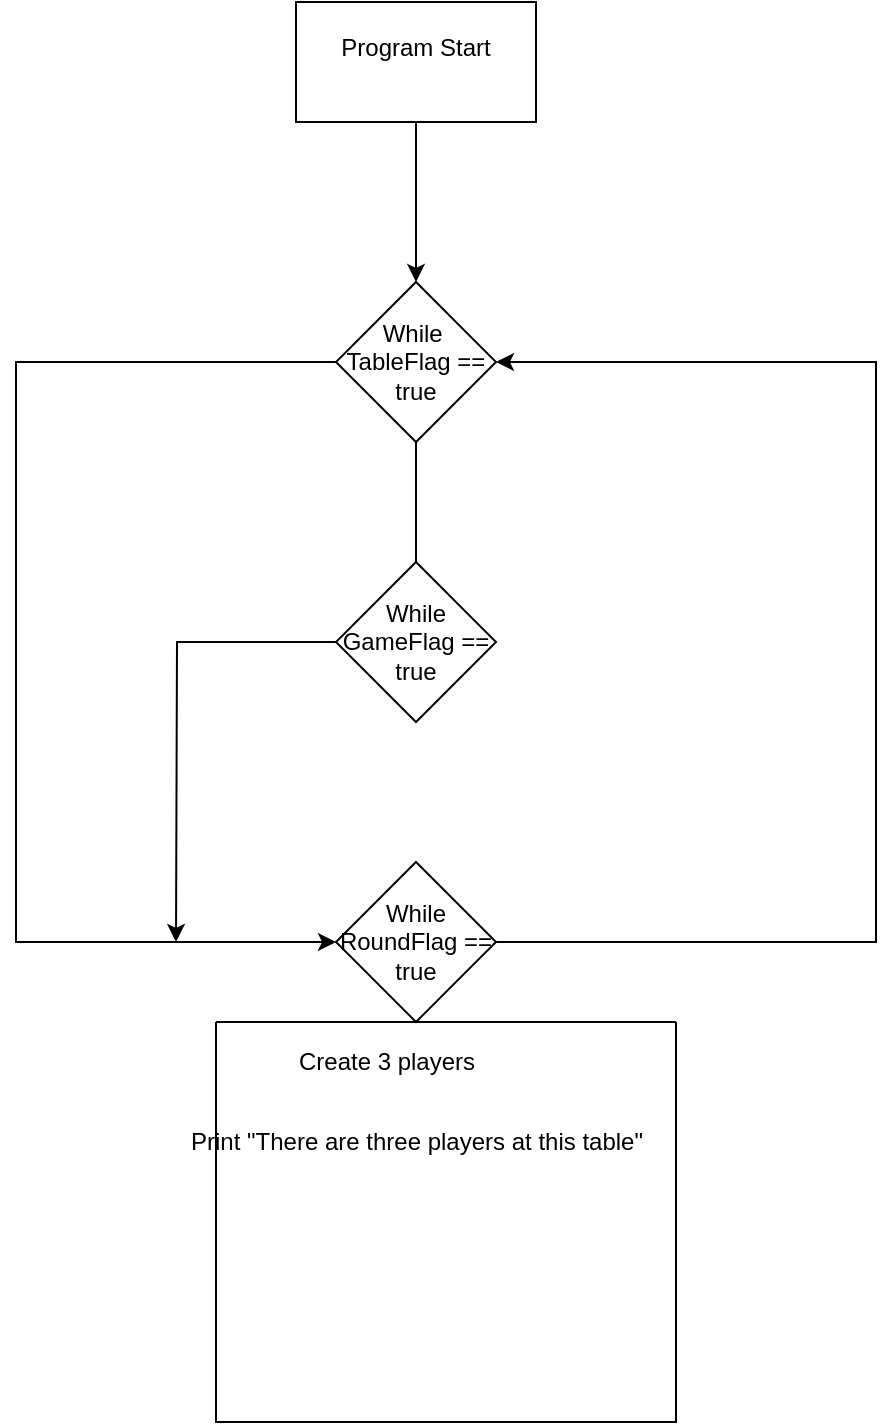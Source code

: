 <mxfile version="18.0.3" type="github">
  <diagram id="fetL5gzYO9fl1kKE9Upe" name="Page-1">
    <mxGraphModel dx="1422" dy="788" grid="1" gridSize="10" guides="1" tooltips="1" connect="1" arrows="1" fold="1" page="1" pageScale="1" pageWidth="850" pageHeight="1100" math="0" shadow="0">
      <root>
        <mxCell id="0" />
        <mxCell id="1" parent="0" />
        <mxCell id="k4AF4Bed6HhczU2TGuJx-2" style="edgeStyle=orthogonalEdgeStyle;rounded=0;orthogonalLoop=1;jettySize=auto;html=1;exitX=0.5;exitY=1;exitDx=0;exitDy=0;" edge="1" parent="1" source="k4AF4Bed6HhczU2TGuJx-1" target="k4AF4Bed6HhczU2TGuJx-3">
          <mxGeometry relative="1" as="geometry">
            <mxPoint x="350" y="390" as="targetPoint" />
          </mxGeometry>
        </mxCell>
        <mxCell id="k4AF4Bed6HhczU2TGuJx-1" value="&lt;div&gt;Program Start&lt;/div&gt;&lt;div&gt;&lt;br&gt;&lt;/div&gt;" style="rounded=0;whiteSpace=wrap;html=1;" vertex="1" parent="1">
          <mxGeometry x="290" y="210" width="120" height="60" as="geometry" />
        </mxCell>
        <mxCell id="k4AF4Bed6HhczU2TGuJx-4" style="edgeStyle=orthogonalEdgeStyle;rounded=0;orthogonalLoop=1;jettySize=auto;html=1;exitX=0.5;exitY=1;exitDx=0;exitDy=0;" edge="1" parent="1" source="k4AF4Bed6HhczU2TGuJx-3">
          <mxGeometry relative="1" as="geometry">
            <mxPoint x="350" y="520" as="targetPoint" />
          </mxGeometry>
        </mxCell>
        <mxCell id="k4AF4Bed6HhczU2TGuJx-6" style="edgeStyle=orthogonalEdgeStyle;rounded=0;orthogonalLoop=1;jettySize=auto;html=1;exitX=0;exitY=0.5;exitDx=0;exitDy=0;entryX=0;entryY=0.5;entryDx=0;entryDy=0;" edge="1" parent="1" source="k4AF4Bed6HhczU2TGuJx-3" target="k4AF4Bed6HhczU2TGuJx-7">
          <mxGeometry relative="1" as="geometry">
            <mxPoint x="250" y="630" as="targetPoint" />
            <Array as="points">
              <mxPoint x="150" y="390" />
              <mxPoint x="150" y="680" />
            </Array>
          </mxGeometry>
        </mxCell>
        <mxCell id="k4AF4Bed6HhczU2TGuJx-3" value="While&amp;nbsp; TableFlag == true" style="rhombus;whiteSpace=wrap;html=1;" vertex="1" parent="1">
          <mxGeometry x="310" y="350" width="80" height="80" as="geometry" />
        </mxCell>
        <mxCell id="k4AF4Bed6HhczU2TGuJx-10" style="edgeStyle=orthogonalEdgeStyle;rounded=0;orthogonalLoop=1;jettySize=auto;html=1;exitX=0;exitY=0.5;exitDx=0;exitDy=0;" edge="1" parent="1" source="k4AF4Bed6HhczU2TGuJx-5">
          <mxGeometry relative="1" as="geometry">
            <mxPoint x="230" y="680" as="targetPoint" />
          </mxGeometry>
        </mxCell>
        <mxCell id="k4AF4Bed6HhczU2TGuJx-5" value="While GameFlag == true" style="rhombus;whiteSpace=wrap;html=1;" vertex="1" parent="1">
          <mxGeometry x="310" y="490" width="80" height="80" as="geometry" />
        </mxCell>
        <mxCell id="k4AF4Bed6HhczU2TGuJx-8" style="edgeStyle=orthogonalEdgeStyle;rounded=0;orthogonalLoop=1;jettySize=auto;html=1;exitX=1;exitY=0.5;exitDx=0;exitDy=0;entryX=1;entryY=0.5;entryDx=0;entryDy=0;" edge="1" parent="1" source="k4AF4Bed6HhczU2TGuJx-7" target="k4AF4Bed6HhczU2TGuJx-3">
          <mxGeometry relative="1" as="geometry">
            <Array as="points">
              <mxPoint x="580" y="680" />
              <mxPoint x="580" y="390" />
            </Array>
          </mxGeometry>
        </mxCell>
        <mxCell id="k4AF4Bed6HhczU2TGuJx-7" value="While RoundFlag == true" style="rhombus;whiteSpace=wrap;html=1;" vertex="1" parent="1">
          <mxGeometry x="310" y="640" width="80" height="80" as="geometry" />
        </mxCell>
        <mxCell id="k4AF4Bed6HhczU2TGuJx-11" value="" style="swimlane;startSize=0;" vertex="1" parent="1">
          <mxGeometry x="250" y="720" width="230" height="200" as="geometry" />
        </mxCell>
        <mxCell id="k4AF4Bed6HhczU2TGuJx-12" value="Create 3 players" style="text;html=1;align=center;verticalAlign=middle;resizable=0;points=[];autosize=1;strokeColor=none;fillColor=none;" vertex="1" parent="k4AF4Bed6HhczU2TGuJx-11">
          <mxGeometry x="30" y="10" width="110" height="20" as="geometry" />
        </mxCell>
        <mxCell id="k4AF4Bed6HhczU2TGuJx-13" value="Print &quot;There are three players at this table&quot;" style="text;html=1;align=center;verticalAlign=middle;resizable=0;points=[];autosize=1;strokeColor=none;fillColor=none;" vertex="1" parent="k4AF4Bed6HhczU2TGuJx-11">
          <mxGeometry x="-30" y="50" width="260" height="20" as="geometry" />
        </mxCell>
      </root>
    </mxGraphModel>
  </diagram>
</mxfile>
